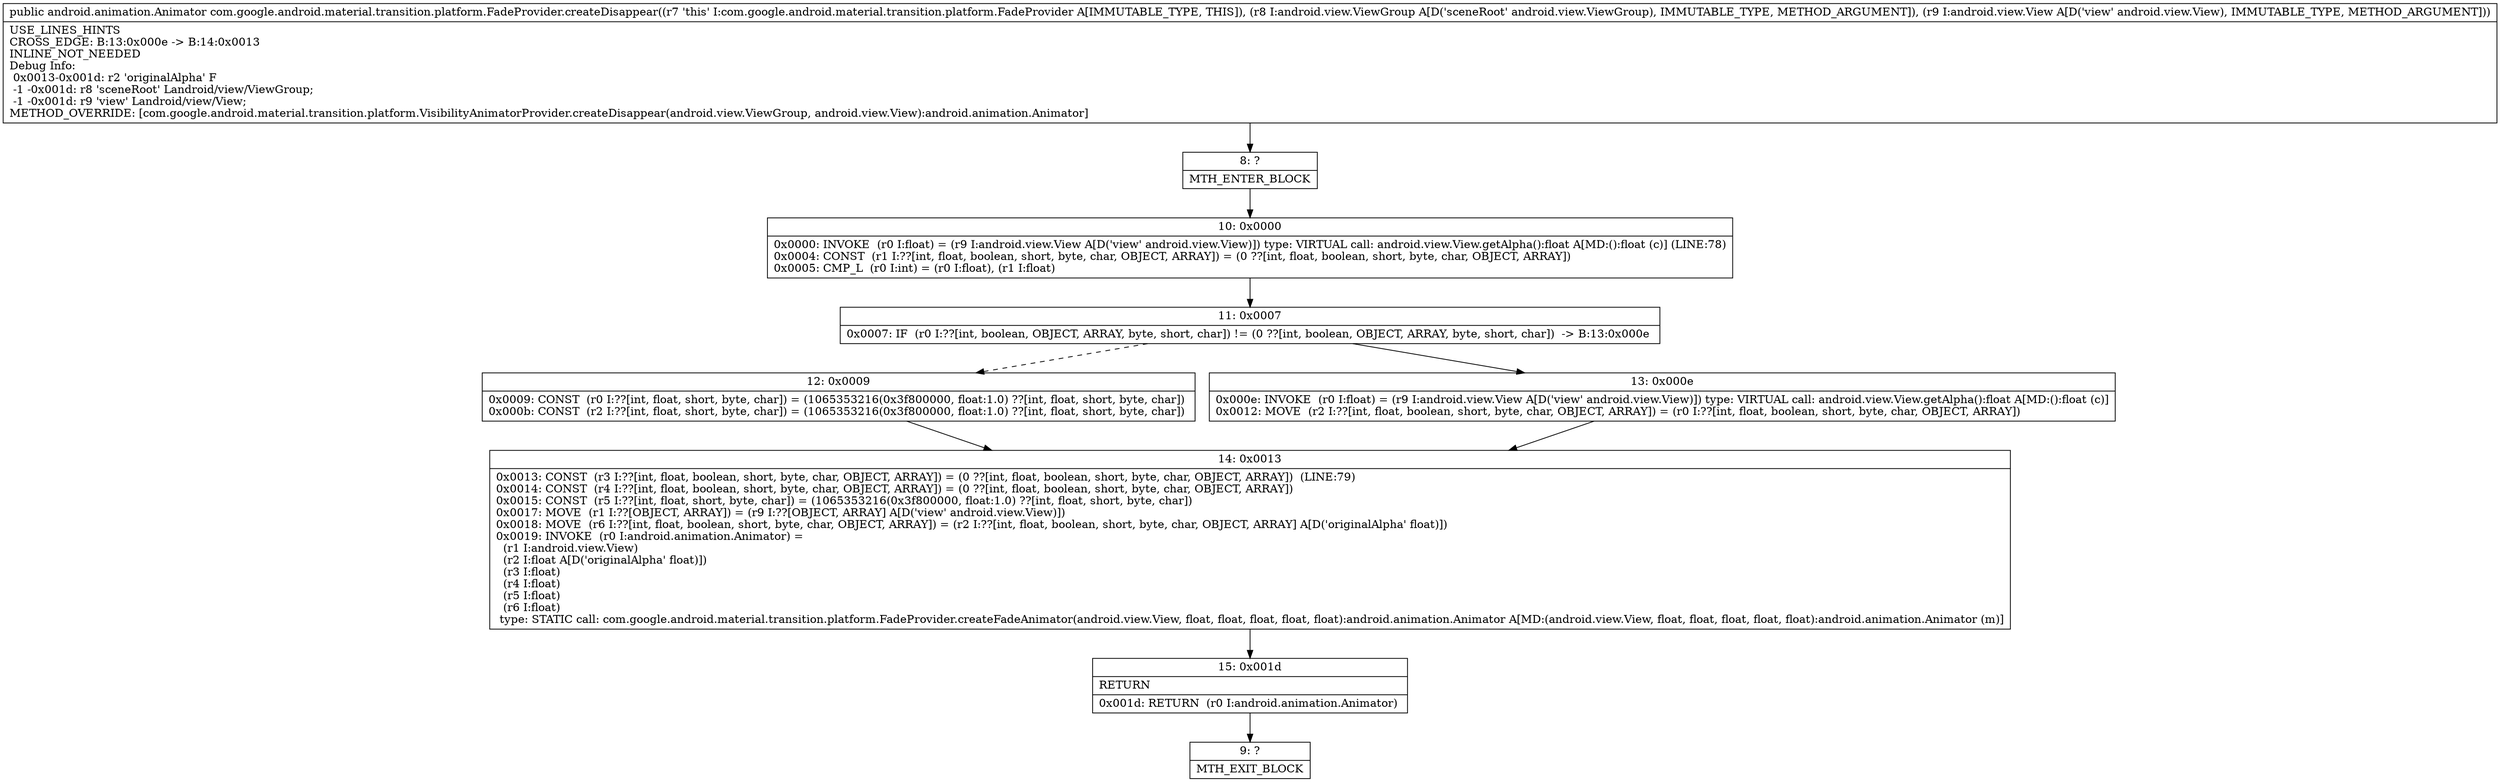 digraph "CFG forcom.google.android.material.transition.platform.FadeProvider.createDisappear(Landroid\/view\/ViewGroup;Landroid\/view\/View;)Landroid\/animation\/Animator;" {
Node_8 [shape=record,label="{8\:\ ?|MTH_ENTER_BLOCK\l}"];
Node_10 [shape=record,label="{10\:\ 0x0000|0x0000: INVOKE  (r0 I:float) = (r9 I:android.view.View A[D('view' android.view.View)]) type: VIRTUAL call: android.view.View.getAlpha():float A[MD:():float (c)] (LINE:78)\l0x0004: CONST  (r1 I:??[int, float, boolean, short, byte, char, OBJECT, ARRAY]) = (0 ??[int, float, boolean, short, byte, char, OBJECT, ARRAY]) \l0x0005: CMP_L  (r0 I:int) = (r0 I:float), (r1 I:float) \l}"];
Node_11 [shape=record,label="{11\:\ 0x0007|0x0007: IF  (r0 I:??[int, boolean, OBJECT, ARRAY, byte, short, char]) != (0 ??[int, boolean, OBJECT, ARRAY, byte, short, char])  \-\> B:13:0x000e \l}"];
Node_12 [shape=record,label="{12\:\ 0x0009|0x0009: CONST  (r0 I:??[int, float, short, byte, char]) = (1065353216(0x3f800000, float:1.0) ??[int, float, short, byte, char]) \l0x000b: CONST  (r2 I:??[int, float, short, byte, char]) = (1065353216(0x3f800000, float:1.0) ??[int, float, short, byte, char]) \l}"];
Node_14 [shape=record,label="{14\:\ 0x0013|0x0013: CONST  (r3 I:??[int, float, boolean, short, byte, char, OBJECT, ARRAY]) = (0 ??[int, float, boolean, short, byte, char, OBJECT, ARRAY])  (LINE:79)\l0x0014: CONST  (r4 I:??[int, float, boolean, short, byte, char, OBJECT, ARRAY]) = (0 ??[int, float, boolean, short, byte, char, OBJECT, ARRAY]) \l0x0015: CONST  (r5 I:??[int, float, short, byte, char]) = (1065353216(0x3f800000, float:1.0) ??[int, float, short, byte, char]) \l0x0017: MOVE  (r1 I:??[OBJECT, ARRAY]) = (r9 I:??[OBJECT, ARRAY] A[D('view' android.view.View)]) \l0x0018: MOVE  (r6 I:??[int, float, boolean, short, byte, char, OBJECT, ARRAY]) = (r2 I:??[int, float, boolean, short, byte, char, OBJECT, ARRAY] A[D('originalAlpha' float)]) \l0x0019: INVOKE  (r0 I:android.animation.Animator) = \l  (r1 I:android.view.View)\l  (r2 I:float A[D('originalAlpha' float)])\l  (r3 I:float)\l  (r4 I:float)\l  (r5 I:float)\l  (r6 I:float)\l type: STATIC call: com.google.android.material.transition.platform.FadeProvider.createFadeAnimator(android.view.View, float, float, float, float, float):android.animation.Animator A[MD:(android.view.View, float, float, float, float, float):android.animation.Animator (m)]\l}"];
Node_15 [shape=record,label="{15\:\ 0x001d|RETURN\l|0x001d: RETURN  (r0 I:android.animation.Animator) \l}"];
Node_9 [shape=record,label="{9\:\ ?|MTH_EXIT_BLOCK\l}"];
Node_13 [shape=record,label="{13\:\ 0x000e|0x000e: INVOKE  (r0 I:float) = (r9 I:android.view.View A[D('view' android.view.View)]) type: VIRTUAL call: android.view.View.getAlpha():float A[MD:():float (c)]\l0x0012: MOVE  (r2 I:??[int, float, boolean, short, byte, char, OBJECT, ARRAY]) = (r0 I:??[int, float, boolean, short, byte, char, OBJECT, ARRAY]) \l}"];
MethodNode[shape=record,label="{public android.animation.Animator com.google.android.material.transition.platform.FadeProvider.createDisappear((r7 'this' I:com.google.android.material.transition.platform.FadeProvider A[IMMUTABLE_TYPE, THIS]), (r8 I:android.view.ViewGroup A[D('sceneRoot' android.view.ViewGroup), IMMUTABLE_TYPE, METHOD_ARGUMENT]), (r9 I:android.view.View A[D('view' android.view.View), IMMUTABLE_TYPE, METHOD_ARGUMENT]))  | USE_LINES_HINTS\lCROSS_EDGE: B:13:0x000e \-\> B:14:0x0013\lINLINE_NOT_NEEDED\lDebug Info:\l  0x0013\-0x001d: r2 'originalAlpha' F\l  \-1 \-0x001d: r8 'sceneRoot' Landroid\/view\/ViewGroup;\l  \-1 \-0x001d: r9 'view' Landroid\/view\/View;\lMETHOD_OVERRIDE: [com.google.android.material.transition.platform.VisibilityAnimatorProvider.createDisappear(android.view.ViewGroup, android.view.View):android.animation.Animator]\l}"];
MethodNode -> Node_8;Node_8 -> Node_10;
Node_10 -> Node_11;
Node_11 -> Node_12[style=dashed];
Node_11 -> Node_13;
Node_12 -> Node_14;
Node_14 -> Node_15;
Node_15 -> Node_9;
Node_13 -> Node_14;
}


